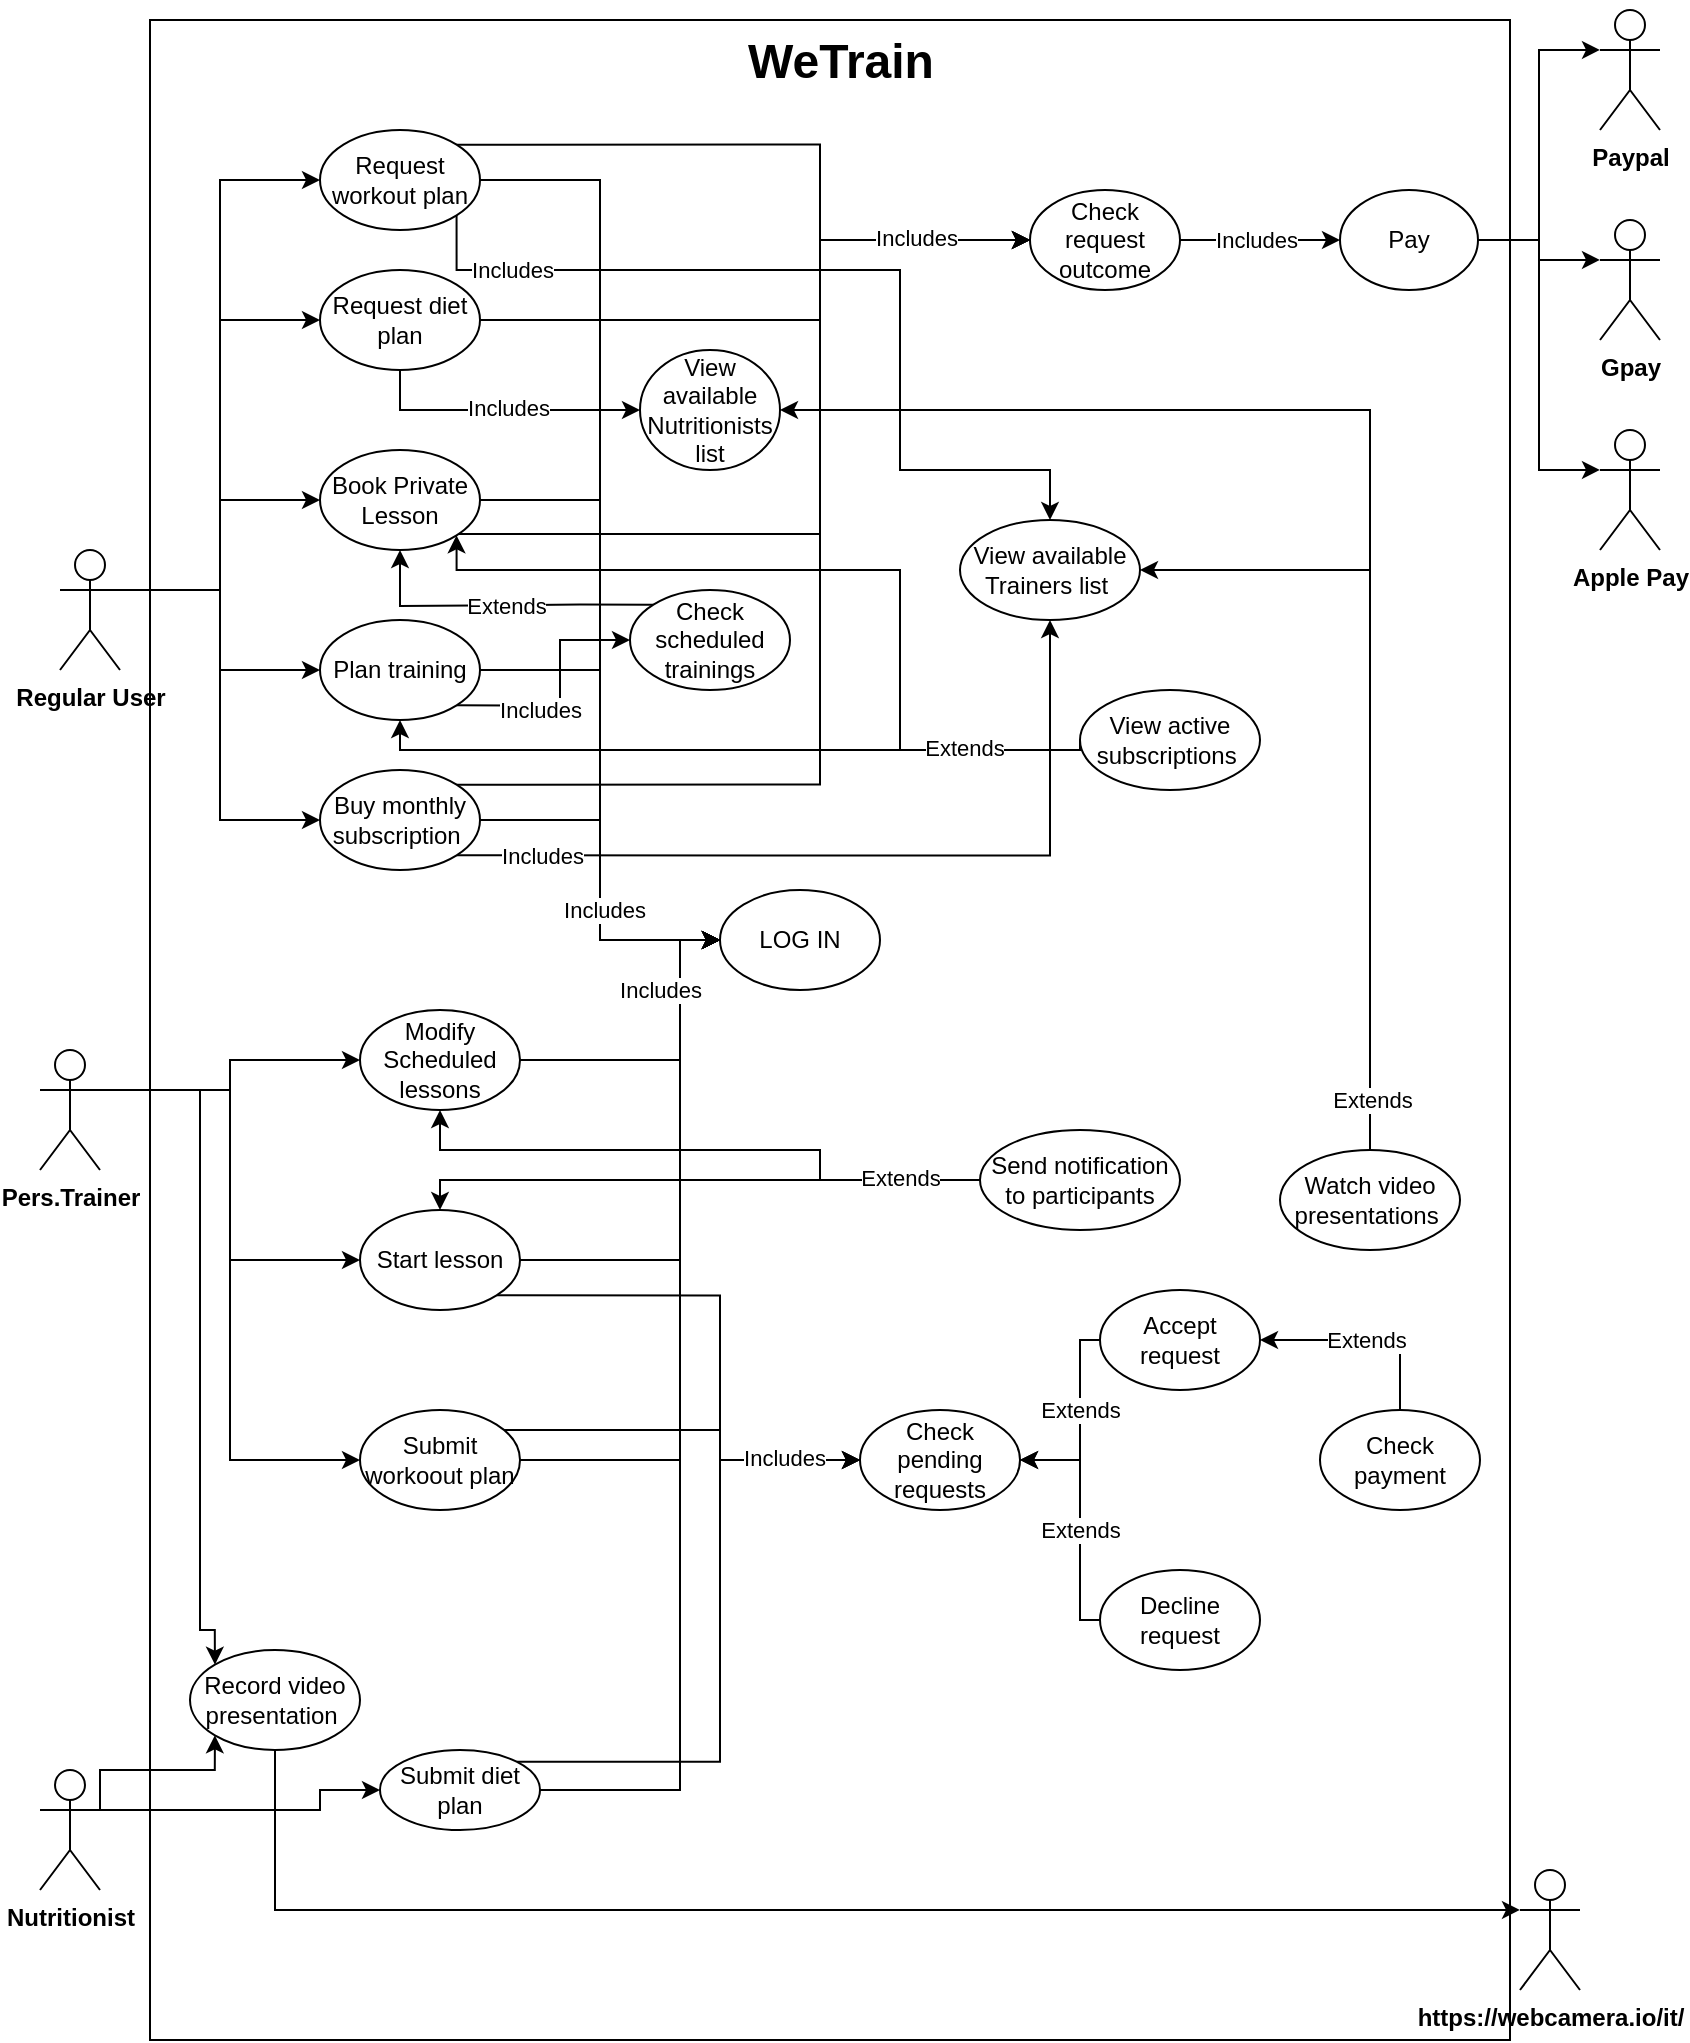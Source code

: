 <mxfile version="15.5.9" type="device"><diagram name="Page-1" id="0783ab3e-0a74-02c8-0abd-f7b4e66b4bec"><mxGraphModel dx="1278" dy="539" grid="1" gridSize="10" guides="1" tooltips="1" connect="1" arrows="1" fold="1" page="1" pageScale="1" pageWidth="850" pageHeight="1100" background="none" math="0" shadow="0"><root><mxCell id="0"/><mxCell id="1" parent="0"/><mxCell id="RnnYG57efGvRhMWBoDeA-35" value="" style="rounded=0;whiteSpace=wrap;html=1;rotation=90;" parent="1" vertex="1"><mxGeometry x="-90" y="190" width="1010" height="680" as="geometry"/></mxCell><mxCell id="CqJbrIQr5UlLXMPVlaeU-38" style="edgeStyle=orthogonalEdgeStyle;rounded=0;orthogonalLoop=1;jettySize=auto;html=1;exitX=1;exitY=0.333;exitDx=0;exitDy=0;exitPerimeter=0;entryX=0;entryY=0.5;entryDx=0;entryDy=0;" parent="1" source="CqJbrIQr5UlLXMPVlaeU-4" target="CqJbrIQr5UlLXMPVlaeU-32" edge="1"><mxGeometry relative="1" as="geometry"/></mxCell><mxCell id="CqJbrIQr5UlLXMPVlaeU-39" style="edgeStyle=orthogonalEdgeStyle;rounded=0;orthogonalLoop=1;jettySize=auto;html=1;exitX=1;exitY=0.333;exitDx=0;exitDy=0;exitPerimeter=0;entryX=0;entryY=0.5;entryDx=0;entryDy=0;" parent="1" source="CqJbrIQr5UlLXMPVlaeU-4" target="CqJbrIQr5UlLXMPVlaeU-27" edge="1"><mxGeometry relative="1" as="geometry"/></mxCell><mxCell id="CqJbrIQr5UlLXMPVlaeU-40" style="edgeStyle=orthogonalEdgeStyle;rounded=0;orthogonalLoop=1;jettySize=auto;html=1;exitX=1;exitY=0.333;exitDx=0;exitDy=0;exitPerimeter=0;entryX=0;entryY=0.5;entryDx=0;entryDy=0;" parent="1" source="CqJbrIQr5UlLXMPVlaeU-4" target="CqJbrIQr5UlLXMPVlaeU-20" edge="1"><mxGeometry relative="1" as="geometry"/></mxCell><mxCell id="CqJbrIQr5UlLXMPVlaeU-41" style="edgeStyle=orthogonalEdgeStyle;rounded=0;orthogonalLoop=1;jettySize=auto;html=1;exitX=1;exitY=0.333;exitDx=0;exitDy=0;exitPerimeter=0;" parent="1" source="CqJbrIQr5UlLXMPVlaeU-4" target="CqJbrIQr5UlLXMPVlaeU-25" edge="1"><mxGeometry relative="1" as="geometry"/></mxCell><mxCell id="CqJbrIQr5UlLXMPVlaeU-42" style="edgeStyle=orthogonalEdgeStyle;rounded=0;orthogonalLoop=1;jettySize=auto;html=1;exitX=1;exitY=0.333;exitDx=0;exitDy=0;exitPerimeter=0;entryX=0;entryY=0.5;entryDx=0;entryDy=0;" parent="1" source="CqJbrIQr5UlLXMPVlaeU-4" target="CqJbrIQr5UlLXMPVlaeU-29" edge="1"><mxGeometry relative="1" as="geometry"/></mxCell><mxCell id="CqJbrIQr5UlLXMPVlaeU-4" value="&lt;b&gt;Regular User&lt;/b&gt;" style="shape=umlActor;verticalLabelPosition=bottom;verticalAlign=top;html=1;outlineConnect=0;" parent="1" vertex="1"><mxGeometry x="30" y="290" width="30" height="60" as="geometry"/></mxCell><mxCell id="CqJbrIQr5UlLXMPVlaeU-43" style="edgeStyle=orthogonalEdgeStyle;rounded=0;orthogonalLoop=1;jettySize=auto;html=1;exitX=1;exitY=0.333;exitDx=0;exitDy=0;exitPerimeter=0;entryX=0;entryY=0.5;entryDx=0;entryDy=0;" parent="1" source="CqJbrIQr5UlLXMPVlaeU-6" target="CqJbrIQr5UlLXMPVlaeU-21" edge="1"><mxGeometry relative="1" as="geometry"/></mxCell><mxCell id="CqJbrIQr5UlLXMPVlaeU-44" style="edgeStyle=orthogonalEdgeStyle;rounded=0;orthogonalLoop=1;jettySize=auto;html=1;exitX=1;exitY=0.333;exitDx=0;exitDy=0;exitPerimeter=0;entryX=0;entryY=0.5;entryDx=0;entryDy=0;" parent="1" source="CqJbrIQr5UlLXMPVlaeU-6" target="CqJbrIQr5UlLXMPVlaeU-23" edge="1"><mxGeometry relative="1" as="geometry"/></mxCell><mxCell id="CqJbrIQr5UlLXMPVlaeU-46" style="edgeStyle=orthogonalEdgeStyle;rounded=0;orthogonalLoop=1;jettySize=auto;html=1;exitX=1;exitY=0.333;exitDx=0;exitDy=0;exitPerimeter=0;entryX=0;entryY=0.5;entryDx=0;entryDy=0;" parent="1" source="CqJbrIQr5UlLXMPVlaeU-6" target="CqJbrIQr5UlLXMPVlaeU-35" edge="1"><mxGeometry relative="1" as="geometry"/></mxCell><mxCell id="CqJbrIQr5UlLXMPVlaeU-117" style="edgeStyle=orthogonalEdgeStyle;rounded=0;orthogonalLoop=1;jettySize=auto;html=1;exitX=1;exitY=0.333;exitDx=0;exitDy=0;exitPerimeter=0;entryX=0;entryY=0;entryDx=0;entryDy=0;" parent="1" source="CqJbrIQr5UlLXMPVlaeU-6" target="CqJbrIQr5UlLXMPVlaeU-113" edge="1"><mxGeometry relative="1" as="geometry"><Array as="points"><mxPoint x="100" y="560"/><mxPoint x="100" y="830"/><mxPoint x="108" y="830"/></Array></mxGeometry></mxCell><mxCell id="CqJbrIQr5UlLXMPVlaeU-6" value="&lt;b&gt;Pers.Trainer&lt;/b&gt;" style="shape=umlActor;verticalLabelPosition=bottom;verticalAlign=top;html=1;outlineConnect=0;" parent="1" vertex="1"><mxGeometry x="20" y="540" width="30" height="60" as="geometry"/></mxCell><mxCell id="CqJbrIQr5UlLXMPVlaeU-7" value="&lt;b&gt;Paypal&lt;/b&gt;" style="shape=umlActor;verticalLabelPosition=bottom;verticalAlign=top;html=1;outlineConnect=0;" parent="1" vertex="1"><mxGeometry x="800" y="20" width="30" height="60" as="geometry"/></mxCell><mxCell id="CqJbrIQr5UlLXMPVlaeU-8" value="&lt;b&gt;Gpay&lt;/b&gt;" style="shape=umlActor;verticalLabelPosition=bottom;verticalAlign=top;html=1;outlineConnect=0;" parent="1" vertex="1"><mxGeometry x="800" y="125" width="30" height="60" as="geometry"/></mxCell><mxCell id="CqJbrIQr5UlLXMPVlaeU-15" value="&lt;h1&gt;WeTrain&lt;/h1&gt;" style="text;html=1;align=center;verticalAlign=middle;resizable=0;points=[];autosize=1;strokeColor=none;fillColor=none;" parent="1" vertex="1"><mxGeometry x="365" y="21" width="110" height="50" as="geometry"/></mxCell><mxCell id="CqJbrIQr5UlLXMPVlaeU-19" value="LOG IN" style="ellipse;whiteSpace=wrap;html=1;" parent="1" vertex="1"><mxGeometry x="360" y="460" width="80" height="50" as="geometry"/></mxCell><mxCell id="CqJbrIQr5UlLXMPVlaeU-55" style="edgeStyle=orthogonalEdgeStyle;rounded=0;orthogonalLoop=1;jettySize=auto;html=1;exitX=1;exitY=0.5;exitDx=0;exitDy=0;entryX=0;entryY=0.5;entryDx=0;entryDy=0;" parent="1" source="CqJbrIQr5UlLXMPVlaeU-20" target="CqJbrIQr5UlLXMPVlaeU-19" edge="1"><mxGeometry relative="1" as="geometry"/></mxCell><mxCell id="CqJbrIQr5UlLXMPVlaeU-121" style="edgeStyle=orthogonalEdgeStyle;rounded=0;orthogonalLoop=1;jettySize=auto;html=1;exitX=1;exitY=0;exitDx=0;exitDy=0;entryX=0;entryY=0.5;entryDx=0;entryDy=0;" parent="1" source="CqJbrIQr5UlLXMPVlaeU-20" target="CqJbrIQr5UlLXMPVlaeU-22" edge="1"><mxGeometry relative="1" as="geometry"><Array as="points"><mxPoint x="410" y="282"/><mxPoint x="410" y="135"/><mxPoint x="515" y="135"/></Array></mxGeometry></mxCell><mxCell id="CqJbrIQr5UlLXMPVlaeU-20" value="Book Private Lesson" style="ellipse;whiteSpace=wrap;html=1;" parent="1" vertex="1"><mxGeometry x="160" y="240" width="80" height="50" as="geometry"/></mxCell><mxCell id="RnnYG57efGvRhMWBoDeA-7" style="edgeStyle=orthogonalEdgeStyle;rounded=0;orthogonalLoop=1;jettySize=auto;html=1;exitX=1;exitY=1;exitDx=0;exitDy=0;entryX=0;entryY=0.5;entryDx=0;entryDy=0;" parent="1" source="CqJbrIQr5UlLXMPVlaeU-23" target="CqJbrIQr5UlLXMPVlaeU-34" edge="1"><mxGeometry relative="1" as="geometry"><Array as="points"><mxPoint x="360" y="663"/><mxPoint x="360" y="745"/></Array></mxGeometry></mxCell><mxCell id="RnnYG57efGvRhMWBoDeA-9" style="edgeStyle=orthogonalEdgeStyle;rounded=0;orthogonalLoop=1;jettySize=auto;html=1;exitX=1;exitY=0.5;exitDx=0;exitDy=0;entryX=0;entryY=0.5;entryDx=0;entryDy=0;" parent="1" source="CqJbrIQr5UlLXMPVlaeU-21" target="CqJbrIQr5UlLXMPVlaeU-19" edge="1"><mxGeometry relative="1" as="geometry"><Array as="points"><mxPoint x="340" y="545"/><mxPoint x="340" y="485"/></Array></mxGeometry></mxCell><mxCell id="CqJbrIQr5UlLXMPVlaeU-21" value="Modify Scheduled lessons" style="ellipse;whiteSpace=wrap;html=1;" parent="1" vertex="1"><mxGeometry x="180" y="520" width="80" height="50" as="geometry"/></mxCell><mxCell id="CqJbrIQr5UlLXMPVlaeU-107" style="edgeStyle=orthogonalEdgeStyle;rounded=0;orthogonalLoop=1;jettySize=auto;html=1;exitX=1;exitY=0.5;exitDx=0;exitDy=0;entryX=0;entryY=0.5;entryDx=0;entryDy=0;" parent="1" source="CqJbrIQr5UlLXMPVlaeU-22" target="CqJbrIQr5UlLXMPVlaeU-100" edge="1"><mxGeometry relative="1" as="geometry"/></mxCell><mxCell id="CqJbrIQr5UlLXMPVlaeU-108" value="Includes" style="edgeLabel;html=1;align=center;verticalAlign=middle;resizable=0;points=[];" parent="CqJbrIQr5UlLXMPVlaeU-107" vertex="1" connectable="0"><mxGeometry x="0.21" y="-1" relative="1" as="geometry"><mxPoint x="-11" y="-1" as="offset"/></mxGeometry></mxCell><mxCell id="CqJbrIQr5UlLXMPVlaeU-22" value="Check request outcome" style="ellipse;whiteSpace=wrap;html=1;" parent="1" vertex="1"><mxGeometry x="515" y="110" width="75" height="50" as="geometry"/></mxCell><mxCell id="CqJbrIQr5UlLXMPVlaeU-61" style="edgeStyle=orthogonalEdgeStyle;rounded=0;orthogonalLoop=1;jettySize=auto;html=1;exitX=1;exitY=0.5;exitDx=0;exitDy=0;entryX=0;entryY=0.5;entryDx=0;entryDy=0;" parent="1" source="CqJbrIQr5UlLXMPVlaeU-23" target="CqJbrIQr5UlLXMPVlaeU-19" edge="1"><mxGeometry relative="1" as="geometry"><Array as="points"><mxPoint x="340" y="645"/><mxPoint x="340" y="485"/></Array></mxGeometry></mxCell><mxCell id="CqJbrIQr5UlLXMPVlaeU-23" value="Start lesson" style="ellipse;whiteSpace=wrap;html=1;" parent="1" vertex="1"><mxGeometry x="180" y="620" width="80" height="50" as="geometry"/></mxCell><mxCell id="CqJbrIQr5UlLXMPVlaeU-97" style="edgeStyle=orthogonalEdgeStyle;rounded=0;orthogonalLoop=1;jettySize=auto;html=1;exitX=0;exitY=0.5;exitDx=0;exitDy=0;entryX=0.5;entryY=0;entryDx=0;entryDy=0;" parent="1" source="CqJbrIQr5UlLXMPVlaeU-24" target="CqJbrIQr5UlLXMPVlaeU-23" edge="1"><mxGeometry relative="1" as="geometry"><Array as="points"><mxPoint x="220" y="605"/></Array></mxGeometry></mxCell><mxCell id="CqJbrIQr5UlLXMPVlaeU-98" style="edgeStyle=orthogonalEdgeStyle;rounded=0;orthogonalLoop=1;jettySize=auto;html=1;exitX=0;exitY=0.5;exitDx=0;exitDy=0;entryX=0.5;entryY=1;entryDx=0;entryDy=0;" parent="1" source="CqJbrIQr5UlLXMPVlaeU-24" target="CqJbrIQr5UlLXMPVlaeU-21" edge="1"><mxGeometry relative="1" as="geometry"><Array as="points"><mxPoint x="410" y="605"/><mxPoint x="410" y="590"/><mxPoint x="220" y="590"/></Array></mxGeometry></mxCell><mxCell id="CqJbrIQr5UlLXMPVlaeU-99" value="Extends" style="edgeLabel;html=1;align=center;verticalAlign=middle;resizable=0;points=[];" parent="CqJbrIQr5UlLXMPVlaeU-98" vertex="1" connectable="0"><mxGeometry x="-0.396" y="-1" relative="1" as="geometry"><mxPoint x="39" y="11" as="offset"/></mxGeometry></mxCell><mxCell id="CqJbrIQr5UlLXMPVlaeU-24" value="Send notification to participants" style="ellipse;whiteSpace=wrap;html=1;" parent="1" vertex="1"><mxGeometry x="490" y="580" width="100" height="50" as="geometry"/></mxCell><mxCell id="CqJbrIQr5UlLXMPVlaeU-57" style="edgeStyle=orthogonalEdgeStyle;rounded=0;orthogonalLoop=1;jettySize=auto;html=1;exitX=1;exitY=0.5;exitDx=0;exitDy=0;entryX=0;entryY=0.5;entryDx=0;entryDy=0;" parent="1" source="CqJbrIQr5UlLXMPVlaeU-25" target="CqJbrIQr5UlLXMPVlaeU-19" edge="1"><mxGeometry relative="1" as="geometry"><Array as="points"><mxPoint x="300" y="350"/><mxPoint x="300" y="485"/></Array></mxGeometry></mxCell><mxCell id="RnnYG57efGvRhMWBoDeA-49" style="edgeStyle=orthogonalEdgeStyle;rounded=0;orthogonalLoop=1;jettySize=auto;html=1;exitX=1;exitY=1;exitDx=0;exitDy=0;entryX=0;entryY=0.5;entryDx=0;entryDy=0;" parent="1" source="CqJbrIQr5UlLXMPVlaeU-25" target="CqJbrIQr5UlLXMPVlaeU-26" edge="1"><mxGeometry relative="1" as="geometry"><Array as="points"><mxPoint x="280" y="368"/><mxPoint x="280" y="335"/></Array></mxGeometry></mxCell><mxCell id="CqJbrIQr5UlLXMPVlaeU-25" value="Plan training" style="ellipse;whiteSpace=wrap;html=1;" parent="1" vertex="1"><mxGeometry x="160" y="325" width="80" height="50" as="geometry"/></mxCell><mxCell id="CqJbrIQr5UlLXMPVlaeU-67" style="edgeStyle=orthogonalEdgeStyle;rounded=0;orthogonalLoop=1;jettySize=auto;html=1;exitX=0;exitY=0;exitDx=0;exitDy=0;entryX=0.5;entryY=1;entryDx=0;entryDy=0;" parent="1" source="CqJbrIQr5UlLXMPVlaeU-26" target="CqJbrIQr5UlLXMPVlaeU-20" edge="1"><mxGeometry relative="1" as="geometry"><mxPoint x="268" y="340" as="targetPoint"/><Array as="points"><mxPoint x="290" y="317"/><mxPoint x="200" y="318"/></Array></mxGeometry></mxCell><mxCell id="CqJbrIQr5UlLXMPVlaeU-68" value="Extends" style="edgeLabel;html=1;align=center;verticalAlign=middle;resizable=0;points=[];" parent="CqJbrIQr5UlLXMPVlaeU-67" vertex="1" connectable="0"><mxGeometry x="-0.291" y="2" relative="1" as="geometry"><mxPoint x="-19" y="-2" as="offset"/></mxGeometry></mxCell><mxCell id="CqJbrIQr5UlLXMPVlaeU-26" value="Check scheduled trainings" style="ellipse;whiteSpace=wrap;html=1;" parent="1" vertex="1"><mxGeometry x="315" y="310" width="80" height="50" as="geometry"/></mxCell><mxCell id="CqJbrIQr5UlLXMPVlaeU-53" style="edgeStyle=orthogonalEdgeStyle;rounded=0;orthogonalLoop=1;jettySize=auto;html=1;exitX=1;exitY=0.5;exitDx=0;exitDy=0;entryX=0;entryY=0.5;entryDx=0;entryDy=0;" parent="1" source="CqJbrIQr5UlLXMPVlaeU-27" target="CqJbrIQr5UlLXMPVlaeU-19" edge="1"><mxGeometry relative="1" as="geometry"/></mxCell><mxCell id="RnnYG57efGvRhMWBoDeA-19" style="edgeStyle=orthogonalEdgeStyle;rounded=0;orthogonalLoop=1;jettySize=auto;html=1;exitX=0.5;exitY=1;exitDx=0;exitDy=0;entryX=0;entryY=0.5;entryDx=0;entryDy=0;" parent="1" source="CqJbrIQr5UlLXMPVlaeU-27" target="RnnYG57efGvRhMWBoDeA-18" edge="1"><mxGeometry relative="1" as="geometry"><Array as="points"><mxPoint x="200" y="220"/></Array></mxGeometry></mxCell><mxCell id="PHa_lAuSiCuIEKJxeLum-1" value="Includes" style="edgeLabel;html=1;align=center;verticalAlign=middle;resizable=0;points=[];" parent="RnnYG57efGvRhMWBoDeA-19" vertex="1" connectable="0"><mxGeometry x="-0.233" y="-3" relative="1" as="geometry"><mxPoint x="20" y="-4" as="offset"/></mxGeometry></mxCell><mxCell id="PHa_lAuSiCuIEKJxeLum-2" style="edgeStyle=orthogonalEdgeStyle;rounded=0;orthogonalLoop=1;jettySize=auto;html=1;exitX=1;exitY=0.5;exitDx=0;exitDy=0;entryX=0;entryY=0.5;entryDx=0;entryDy=0;" parent="1" source="CqJbrIQr5UlLXMPVlaeU-27" target="CqJbrIQr5UlLXMPVlaeU-22" edge="1"><mxGeometry relative="1" as="geometry"><Array as="points"><mxPoint x="410" y="175"/><mxPoint x="410" y="135"/></Array></mxGeometry></mxCell><mxCell id="CqJbrIQr5UlLXMPVlaeU-27" value="Request diet plan" style="ellipse;whiteSpace=wrap;html=1;" parent="1" vertex="1"><mxGeometry x="160" y="150" width="80" height="50" as="geometry"/></mxCell><mxCell id="CqJbrIQr5UlLXMPVlaeU-58" style="edgeStyle=orthogonalEdgeStyle;rounded=0;orthogonalLoop=1;jettySize=auto;html=1;exitX=1;exitY=0.5;exitDx=0;exitDy=0;entryX=0;entryY=0.5;entryDx=0;entryDy=0;" parent="1" source="CqJbrIQr5UlLXMPVlaeU-29" target="CqJbrIQr5UlLXMPVlaeU-19" edge="1"><mxGeometry relative="1" as="geometry"><Array as="points"><mxPoint x="300" y="425"/><mxPoint x="300" y="485"/></Array></mxGeometry></mxCell><mxCell id="CqJbrIQr5UlLXMPVlaeU-75" style="edgeStyle=orthogonalEdgeStyle;rounded=0;orthogonalLoop=1;jettySize=auto;html=1;exitX=1;exitY=1;exitDx=0;exitDy=0;entryX=0.5;entryY=1;entryDx=0;entryDy=0;" parent="1" source="CqJbrIQr5UlLXMPVlaeU-29" target="CqJbrIQr5UlLXMPVlaeU-30" edge="1"><mxGeometry relative="1" as="geometry"><Array as="points"><mxPoint x="525" y="443"/></Array></mxGeometry></mxCell><mxCell id="CqJbrIQr5UlLXMPVlaeU-76" value="Includes" style="edgeLabel;html=1;align=center;verticalAlign=middle;resizable=0;points=[];" parent="CqJbrIQr5UlLXMPVlaeU-75" vertex="1" connectable="0"><mxGeometry x="-0.049" y="-3" relative="1" as="geometry"><mxPoint x="-155" y="-3" as="offset"/></mxGeometry></mxCell><mxCell id="CqJbrIQr5UlLXMPVlaeU-122" style="edgeStyle=orthogonalEdgeStyle;rounded=0;orthogonalLoop=1;jettySize=auto;html=1;exitX=1;exitY=0;exitDx=0;exitDy=0;entryX=0;entryY=0.5;entryDx=0;entryDy=0;" parent="1" source="CqJbrIQr5UlLXMPVlaeU-29" target="CqJbrIQr5UlLXMPVlaeU-22" edge="1"><mxGeometry relative="1" as="geometry"><Array as="points"><mxPoint x="410" y="407"/><mxPoint x="410" y="135"/><mxPoint x="515" y="135"/></Array></mxGeometry></mxCell><mxCell id="CqJbrIQr5UlLXMPVlaeU-29" value="Buy monthly subscription&amp;nbsp;" style="ellipse;whiteSpace=wrap;html=1;" parent="1" vertex="1"><mxGeometry x="160" y="400" width="80" height="50" as="geometry"/></mxCell><mxCell id="CqJbrIQr5UlLXMPVlaeU-30" value="&lt;div&gt;&lt;span&gt;View available Trainers list&amp;nbsp;&lt;/span&gt;&lt;/div&gt;" style="ellipse;whiteSpace=wrap;html=1;align=center;" parent="1" vertex="1"><mxGeometry x="480" y="275" width="90" height="50" as="geometry"/></mxCell><mxCell id="CqJbrIQr5UlLXMPVlaeU-62" style="edgeStyle=orthogonalEdgeStyle;rounded=0;orthogonalLoop=1;jettySize=auto;html=1;exitX=1;exitY=0.5;exitDx=0;exitDy=0;entryX=0;entryY=0.5;entryDx=0;entryDy=0;" parent="1" source="CqJbrIQr5UlLXMPVlaeU-31" target="CqJbrIQr5UlLXMPVlaeU-19" edge="1"><mxGeometry relative="1" as="geometry"><Array as="points"><mxPoint x="340" y="910"/><mxPoint x="340" y="485"/></Array></mxGeometry></mxCell><mxCell id="CqJbrIQr5UlLXMPVlaeU-95" style="edgeStyle=orthogonalEdgeStyle;rounded=0;orthogonalLoop=1;jettySize=auto;html=1;exitX=1;exitY=0;exitDx=0;exitDy=0;entryX=0;entryY=0.5;entryDx=0;entryDy=0;" parent="1" source="CqJbrIQr5UlLXMPVlaeU-31" target="CqJbrIQr5UlLXMPVlaeU-34" edge="1"><mxGeometry relative="1" as="geometry"><Array as="points"><mxPoint x="360" y="896"/><mxPoint x="360" y="745"/></Array></mxGeometry></mxCell><mxCell id="CqJbrIQr5UlLXMPVlaeU-31" value="Submit diet plan" style="ellipse;whiteSpace=wrap;html=1;" parent="1" vertex="1"><mxGeometry x="190" y="890" width="80" height="40" as="geometry"/></mxCell><mxCell id="CqJbrIQr5UlLXMPVlaeU-52" style="edgeStyle=orthogonalEdgeStyle;rounded=0;orthogonalLoop=1;jettySize=auto;html=1;exitX=1;exitY=0.5;exitDx=0;exitDy=0;entryX=0;entryY=0.5;entryDx=0;entryDy=0;" parent="1" source="CqJbrIQr5UlLXMPVlaeU-32" target="CqJbrIQr5UlLXMPVlaeU-19" edge="1"><mxGeometry relative="1" as="geometry"><Array as="points"><mxPoint x="300" y="105"/><mxPoint x="300" y="485"/></Array></mxGeometry></mxCell><mxCell id="RnnYG57efGvRhMWBoDeA-29" value="Includes" style="edgeLabel;html=1;align=center;verticalAlign=middle;resizable=0;points=[];" parent="CqJbrIQr5UlLXMPVlaeU-52" vertex="1" connectable="0"><mxGeometry x="0.383" y="1" relative="1" as="geometry"><mxPoint x="-31" y="-21" as="offset"/></mxGeometry></mxCell><mxCell id="RnnYG57efGvRhMWBoDeA-50" value="Includes" style="edgeLabel;html=1;align=center;verticalAlign=middle;resizable=0;points=[];" parent="CqJbrIQr5UlLXMPVlaeU-52" vertex="1" connectable="0"><mxGeometry x="0.639" y="2" relative="1" as="geometry"><mxPoint y="15" as="offset"/></mxGeometry></mxCell><mxCell id="CqJbrIQr5UlLXMPVlaeU-119" style="edgeStyle=orthogonalEdgeStyle;rounded=0;orthogonalLoop=1;jettySize=auto;html=1;exitX=1;exitY=0;exitDx=0;exitDy=0;entryX=0;entryY=0.5;entryDx=0;entryDy=0;" parent="1" source="CqJbrIQr5UlLXMPVlaeU-32" target="CqJbrIQr5UlLXMPVlaeU-22" edge="1"><mxGeometry relative="1" as="geometry"><Array as="points"><mxPoint x="410" y="87"/><mxPoint x="410" y="135"/><mxPoint x="515" y="135"/></Array></mxGeometry></mxCell><mxCell id="CqJbrIQr5UlLXMPVlaeU-123" value="Includes" style="edgeLabel;html=1;align=center;verticalAlign=middle;resizable=0;points=[];" parent="CqJbrIQr5UlLXMPVlaeU-119" vertex="1" connectable="0"><mxGeometry x="0.465" y="-2" relative="1" as="geometry"><mxPoint x="32" y="-3" as="offset"/></mxGeometry></mxCell><mxCell id="gOoOK1fFBNNQzdKPaQwZ-1" style="edgeStyle=orthogonalEdgeStyle;rounded=0;orthogonalLoop=1;jettySize=auto;html=1;exitX=1;exitY=1;exitDx=0;exitDy=0;entryX=0.5;entryY=0;entryDx=0;entryDy=0;" parent="1" source="CqJbrIQr5UlLXMPVlaeU-32" target="CqJbrIQr5UlLXMPVlaeU-30" edge="1"><mxGeometry relative="1" as="geometry"><Array as="points"><mxPoint x="228" y="150"/><mxPoint x="450" y="150"/><mxPoint x="450" y="250"/><mxPoint x="525" y="250"/></Array></mxGeometry></mxCell><mxCell id="MIIANri8xSNtqUvrvh7U-1" value="Includes" style="edgeLabel;html=1;align=center;verticalAlign=middle;resizable=0;points=[];" vertex="1" connectable="0" parent="gOoOK1fFBNNQzdKPaQwZ-1"><mxGeometry x="-0.756" relative="1" as="geometry"><mxPoint as="offset"/></mxGeometry></mxCell><mxCell id="CqJbrIQr5UlLXMPVlaeU-32" value="Request workout plan" style="ellipse;whiteSpace=wrap;html=1;" parent="1" vertex="1"><mxGeometry x="160" y="80" width="80" height="50" as="geometry"/></mxCell><mxCell id="CqJbrIQr5UlLXMPVlaeU-34" value="Check pending requests" style="ellipse;whiteSpace=wrap;html=1;" parent="1" vertex="1"><mxGeometry x="430" y="720" width="80" height="50" as="geometry"/></mxCell><mxCell id="CqJbrIQr5UlLXMPVlaeU-63" style="edgeStyle=orthogonalEdgeStyle;rounded=0;orthogonalLoop=1;jettySize=auto;html=1;exitX=1;exitY=0.5;exitDx=0;exitDy=0;entryX=0;entryY=0.5;entryDx=0;entryDy=0;" parent="1" source="CqJbrIQr5UlLXMPVlaeU-35" target="CqJbrIQr5UlLXMPVlaeU-19" edge="1"><mxGeometry relative="1" as="geometry"><Array as="points"><mxPoint x="340" y="745"/><mxPoint x="340" y="485"/></Array></mxGeometry></mxCell><mxCell id="RnnYG57efGvRhMWBoDeA-17" value="Includes" style="edgeLabel;html=1;align=center;verticalAlign=middle;resizable=0;points=[];" parent="CqJbrIQr5UlLXMPVlaeU-63" vertex="1" connectable="0"><mxGeometry x="0.623" y="-2" relative="1" as="geometry"><mxPoint x="-12" y="-23" as="offset"/></mxGeometry></mxCell><mxCell id="CqJbrIQr5UlLXMPVlaeU-93" style="edgeStyle=orthogonalEdgeStyle;rounded=0;orthogonalLoop=1;jettySize=auto;html=1;exitX=1;exitY=0;exitDx=0;exitDy=0;entryX=0;entryY=0.5;entryDx=0;entryDy=0;" parent="1" source="CqJbrIQr5UlLXMPVlaeU-35" target="CqJbrIQr5UlLXMPVlaeU-34" edge="1"><mxGeometry relative="1" as="geometry"><Array as="points"><mxPoint x="248" y="730"/><mxPoint x="360" y="730"/><mxPoint x="360" y="745"/></Array></mxGeometry></mxCell><mxCell id="RnnYG57efGvRhMWBoDeA-8" value="Includes" style="edgeLabel;html=1;align=center;verticalAlign=middle;resizable=0;points=[];" parent="CqJbrIQr5UlLXMPVlaeU-93" vertex="1" connectable="0"><mxGeometry x="0.57" y="-1" relative="1" as="geometry"><mxPoint x="5" y="-2" as="offset"/></mxGeometry></mxCell><mxCell id="CqJbrIQr5UlLXMPVlaeU-35" value="Submit workoout plan" style="ellipse;whiteSpace=wrap;html=1;" parent="1" vertex="1"><mxGeometry x="180" y="720" width="80" height="50" as="geometry"/></mxCell><mxCell id="CqJbrIQr5UlLXMPVlaeU-87" style="edgeStyle=orthogonalEdgeStyle;rounded=0;orthogonalLoop=1;jettySize=auto;html=1;exitX=0;exitY=0.5;exitDx=0;exitDy=0;entryX=1;entryY=0.5;entryDx=0;entryDy=0;" parent="1" source="CqJbrIQr5UlLXMPVlaeU-48" target="CqJbrIQr5UlLXMPVlaeU-34" edge="1"><mxGeometry relative="1" as="geometry"><Array as="points"><mxPoint x="540" y="685"/><mxPoint x="540" y="745"/></Array></mxGeometry></mxCell><mxCell id="CqJbrIQr5UlLXMPVlaeU-48" value="Accept request" style="ellipse;whiteSpace=wrap;html=1;" parent="1" vertex="1"><mxGeometry x="550" y="660" width="80" height="50" as="geometry"/></mxCell><mxCell id="CqJbrIQr5UlLXMPVlaeU-78" style="edgeStyle=orthogonalEdgeStyle;rounded=0;orthogonalLoop=1;jettySize=auto;html=1;exitX=0;exitY=0.5;exitDx=0;exitDy=0;entryX=0.5;entryY=1;entryDx=0;entryDy=0;" parent="1" source="CqJbrIQr5UlLXMPVlaeU-77" target="CqJbrIQr5UlLXMPVlaeU-25" edge="1"><mxGeometry relative="1" as="geometry"><Array as="points"><mxPoint x="540" y="390"/><mxPoint x="200" y="390"/></Array></mxGeometry></mxCell><mxCell id="MIIANri8xSNtqUvrvh7U-2" style="edgeStyle=orthogonalEdgeStyle;rounded=0;orthogonalLoop=1;jettySize=auto;html=1;exitX=0;exitY=0.5;exitDx=0;exitDy=0;entryX=1;entryY=1;entryDx=0;entryDy=0;" edge="1" parent="1" source="CqJbrIQr5UlLXMPVlaeU-77" target="CqJbrIQr5UlLXMPVlaeU-20"><mxGeometry relative="1" as="geometry"><Array as="points"><mxPoint x="540" y="390"/><mxPoint x="450" y="390"/><mxPoint x="450" y="300"/><mxPoint x="228" y="300"/></Array></mxGeometry></mxCell><mxCell id="MIIANri8xSNtqUvrvh7U-3" value="Extends" style="edgeLabel;html=1;align=center;verticalAlign=middle;resizable=0;points=[];" vertex="1" connectable="0" parent="MIIANri8xSNtqUvrvh7U-2"><mxGeometry x="-0.697" y="1" relative="1" as="geometry"><mxPoint x="1" y="-2" as="offset"/></mxGeometry></mxCell><mxCell id="CqJbrIQr5UlLXMPVlaeU-77" value="&lt;div&gt;&lt;span&gt;View active subscriptions&amp;nbsp;&lt;/span&gt;&lt;/div&gt;" style="ellipse;whiteSpace=wrap;html=1;align=center;" parent="1" vertex="1"><mxGeometry x="540" y="360" width="90" height="50" as="geometry"/></mxCell><mxCell id="CqJbrIQr5UlLXMPVlaeU-89" style="edgeStyle=orthogonalEdgeStyle;rounded=0;orthogonalLoop=1;jettySize=auto;html=1;exitX=0;exitY=0.5;exitDx=0;exitDy=0;entryX=1;entryY=0.5;entryDx=0;entryDy=0;" parent="1" source="CqJbrIQr5UlLXMPVlaeU-86" target="CqJbrIQr5UlLXMPVlaeU-34" edge="1"><mxGeometry relative="1" as="geometry"><mxPoint x="475" y="710" as="targetPoint"/><Array as="points"><mxPoint x="540" y="745"/></Array></mxGeometry></mxCell><mxCell id="RnnYG57efGvRhMWBoDeA-15" value="Extends" style="edgeLabel;html=1;align=center;verticalAlign=middle;resizable=0;points=[];" parent="CqJbrIQr5UlLXMPVlaeU-89" vertex="1" connectable="0"><mxGeometry x="-0.286" relative="1" as="geometry"><mxPoint y="-72" as="offset"/></mxGeometry></mxCell><mxCell id="CqJbrIQr5UlLXMPVlaeU-86" value="Decline request" style="ellipse;whiteSpace=wrap;html=1;" parent="1" vertex="1"><mxGeometry x="550" y="800" width="80" height="50" as="geometry"/></mxCell><mxCell id="RB1eSR3rRpJkvaEgh7sl-1" style="edgeStyle=orthogonalEdgeStyle;rounded=0;orthogonalLoop=1;jettySize=auto;html=1;exitX=1;exitY=0.5;exitDx=0;exitDy=0;entryX=0;entryY=0.333;entryDx=0;entryDy=0;entryPerimeter=0;" parent="1" source="CqJbrIQr5UlLXMPVlaeU-100" target="CqJbrIQr5UlLXMPVlaeU-7" edge="1"><mxGeometry relative="1" as="geometry"/></mxCell><mxCell id="RB1eSR3rRpJkvaEgh7sl-2" style="edgeStyle=orthogonalEdgeStyle;rounded=0;orthogonalLoop=1;jettySize=auto;html=1;exitX=1;exitY=0.5;exitDx=0;exitDy=0;entryX=0;entryY=0.333;entryDx=0;entryDy=0;entryPerimeter=0;" parent="1" source="CqJbrIQr5UlLXMPVlaeU-100" target="CqJbrIQr5UlLXMPVlaeU-8" edge="1"><mxGeometry relative="1" as="geometry"/></mxCell><mxCell id="RB1eSR3rRpJkvaEgh7sl-3" style="edgeStyle=orthogonalEdgeStyle;rounded=0;orthogonalLoop=1;jettySize=auto;html=1;exitX=1;exitY=0.5;exitDx=0;exitDy=0;entryX=0;entryY=0.333;entryDx=0;entryDy=0;entryPerimeter=0;" parent="1" source="CqJbrIQr5UlLXMPVlaeU-100" target="CqJbrIQr5UlLXMPVlaeU-126" edge="1"><mxGeometry relative="1" as="geometry"/></mxCell><mxCell id="CqJbrIQr5UlLXMPVlaeU-100" value="Pay" style="ellipse;whiteSpace=wrap;html=1;" parent="1" vertex="1"><mxGeometry x="670" y="110" width="69" height="50" as="geometry"/></mxCell><mxCell id="CqJbrIQr5UlLXMPVlaeU-109" value="Check payment" style="ellipse;whiteSpace=wrap;html=1;" parent="1" vertex="1"><mxGeometry x="660" y="720" width="80" height="50" as="geometry"/></mxCell><mxCell id="CqJbrIQr5UlLXMPVlaeU-114" style="edgeStyle=orthogonalEdgeStyle;rounded=0;orthogonalLoop=1;jettySize=auto;html=1;exitX=0.5;exitY=0;exitDx=0;exitDy=0;entryX=1;entryY=0.5;entryDx=0;entryDy=0;" parent="1" source="CqJbrIQr5UlLXMPVlaeU-112" target="CqJbrIQr5UlLXMPVlaeU-30" edge="1"><mxGeometry relative="1" as="geometry"><Array as="points"><mxPoint x="685" y="300"/></Array></mxGeometry></mxCell><mxCell id="RnnYG57efGvRhMWBoDeA-20" style="edgeStyle=orthogonalEdgeStyle;rounded=0;orthogonalLoop=1;jettySize=auto;html=1;exitX=0.5;exitY=0;exitDx=0;exitDy=0;entryX=1;entryY=0.5;entryDx=0;entryDy=0;" parent="1" source="CqJbrIQr5UlLXMPVlaeU-112" target="RnnYG57efGvRhMWBoDeA-18" edge="1"><mxGeometry relative="1" as="geometry"><Array as="points"><mxPoint x="685" y="220"/></Array></mxGeometry></mxCell><mxCell id="RnnYG57efGvRhMWBoDeA-37" value="Extends" style="edgeLabel;html=1;align=center;verticalAlign=middle;resizable=0;points=[];" parent="RnnYG57efGvRhMWBoDeA-20" vertex="1" connectable="0"><mxGeometry x="-0.925" y="-1" relative="1" as="geometry"><mxPoint as="offset"/></mxGeometry></mxCell><mxCell id="CqJbrIQr5UlLXMPVlaeU-112" value="&lt;div&gt;&lt;span&gt;Watch video presentations&amp;nbsp;&lt;/span&gt;&lt;/div&gt;" style="ellipse;whiteSpace=wrap;html=1;align=center;" parent="1" vertex="1"><mxGeometry x="640" y="590" width="90" height="50" as="geometry"/></mxCell><mxCell id="qL8AIQ6ehxbfjICQaQib-4" style="edgeStyle=orthogonalEdgeStyle;rounded=0;orthogonalLoop=1;jettySize=auto;html=1;exitX=0.5;exitY=1;exitDx=0;exitDy=0;entryX=0;entryY=0.333;entryDx=0;entryDy=0;entryPerimeter=0;" parent="1" source="CqJbrIQr5UlLXMPVlaeU-113" target="CqJbrIQr5UlLXMPVlaeU-124" edge="1"><mxGeometry relative="1" as="geometry"><Array as="points"><mxPoint x="138" y="970"/></Array></mxGeometry></mxCell><mxCell id="CqJbrIQr5UlLXMPVlaeU-113" value="&lt;div&gt;&lt;span&gt;Record video presentation&amp;nbsp;&lt;/span&gt;&lt;/div&gt;" style="ellipse;whiteSpace=wrap;html=1;align=center;" parent="1" vertex="1"><mxGeometry x="95" y="840" width="85" height="50" as="geometry"/></mxCell><mxCell id="CqJbrIQr5UlLXMPVlaeU-126" value="&lt;b&gt;Apple Pay&lt;/b&gt;" style="shape=umlActor;verticalLabelPosition=bottom;verticalAlign=top;html=1;outlineConnect=0;" parent="1" vertex="1"><mxGeometry x="800" y="230" width="30" height="60" as="geometry"/></mxCell><mxCell id="CqJbrIQr5UlLXMPVlaeU-124" value="&lt;b&gt;https://webcamera.io/it/&lt;/b&gt;" style="shape=umlActor;verticalLabelPosition=bottom;verticalAlign=top;html=1;outlineConnect=0;" parent="1" vertex="1"><mxGeometry x="760" y="950" width="30" height="60" as="geometry"/></mxCell><mxCell id="RnnYG57efGvRhMWBoDeA-3" style="edgeStyle=orthogonalEdgeStyle;rounded=0;orthogonalLoop=1;jettySize=auto;html=1;exitX=1;exitY=0.333;exitDx=0;exitDy=0;exitPerimeter=0;entryX=0;entryY=0.5;entryDx=0;entryDy=0;" parent="1" source="RnnYG57efGvRhMWBoDeA-1" target="CqJbrIQr5UlLXMPVlaeU-31" edge="1"><mxGeometry relative="1" as="geometry"><Array as="points"><mxPoint x="160" y="920"/><mxPoint x="160" y="910"/></Array></mxGeometry></mxCell><mxCell id="RnnYG57efGvRhMWBoDeA-23" style="edgeStyle=orthogonalEdgeStyle;rounded=0;orthogonalLoop=1;jettySize=auto;html=1;exitX=1;exitY=0.333;exitDx=0;exitDy=0;exitPerimeter=0;entryX=0;entryY=1;entryDx=0;entryDy=0;" parent="1" source="RnnYG57efGvRhMWBoDeA-1" target="CqJbrIQr5UlLXMPVlaeU-113" edge="1"><mxGeometry relative="1" as="geometry"><Array as="points"><mxPoint x="50" y="900"/><mxPoint x="108" y="900"/></Array></mxGeometry></mxCell><mxCell id="RnnYG57efGvRhMWBoDeA-1" value="&lt;b&gt;Nutritionist&lt;/b&gt;" style="shape=umlActor;verticalLabelPosition=bottom;verticalAlign=top;html=1;outlineConnect=0;" parent="1" vertex="1"><mxGeometry x="20" y="900" width="30" height="60" as="geometry"/></mxCell><mxCell id="RnnYG57efGvRhMWBoDeA-13" value="" style="endArrow=classic;html=1;rounded=0;edgeStyle=orthogonalEdgeStyle;exitX=0.5;exitY=0;exitDx=0;exitDy=0;entryX=1;entryY=0.5;entryDx=0;entryDy=0;" parent="1" source="CqJbrIQr5UlLXMPVlaeU-109" target="CqJbrIQr5UlLXMPVlaeU-48" edge="1"><mxGeometry relative="1" as="geometry"><mxPoint x="810" y="580" as="sourcePoint"/><mxPoint x="910" y="580" as="targetPoint"/></mxGeometry></mxCell><mxCell id="RnnYG57efGvRhMWBoDeA-14" value="Extends" style="edgeLabel;resizable=0;html=1;align=center;verticalAlign=middle;" parent="RnnYG57efGvRhMWBoDeA-13" connectable="0" vertex="1"><mxGeometry relative="1" as="geometry"/></mxCell><mxCell id="RnnYG57efGvRhMWBoDeA-18" value="View available Nutritionists list" style="ellipse;whiteSpace=wrap;html=1;" parent="1" vertex="1"><mxGeometry x="320" y="190" width="70" height="60" as="geometry"/></mxCell><mxCell id="RnnYG57efGvRhMWBoDeA-51" value="Extends" style="edgeLabel;html=1;align=center;verticalAlign=middle;resizable=0;points=[];" parent="1" vertex="1" connectable="0"><mxGeometry x="540" y="780" as="geometry"/></mxCell></root></mxGraphModel></diagram></mxfile>